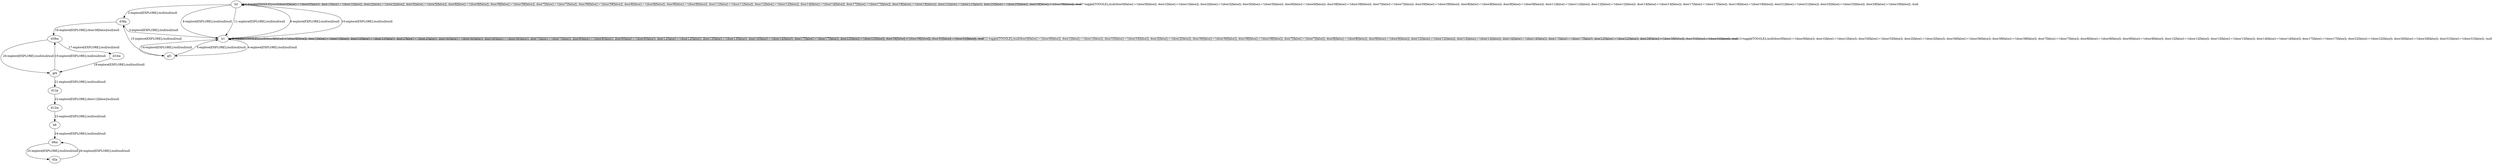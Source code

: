 # Total number of goals covered by this test: 2
# b8 --> d8m
# d8m --> d2p

digraph g {
"b2" -> "b2" [label = "1-toggle[TOGGLE];/null/door0[false]:=!(door0[false]); door1[false]:=!(door1[false]); door2[false]:=!(door2[false]); door5[false]:=!(door5[false]); door6[false]:=!(door6[false]); door38[false]:=!(door38[false]); door7[false]:=!(door7[false]); door39[false]:=!(door39[false]); door8[false]:=!(door8[false]); door9[false]:=!(door9[false]); door11[false]:=!(door11[false]); door12[false]:=!(door12[false]); door14[false]:=!(door14[false]); door17[false]:=!(door17[false]); door19[false]:=!(door19[false]); door21[false]:=!(door21[false]); door25[false]:=!(door25[false]); door29[false]:=!(door29[false]); /null"];
"b2" -> "d38p" [label = "2-explore[EXPLORE];/null/null/null"];
"d38p" -> "b1" [label = "3-explore[EXPLORE];/null/null/null"];
"b1" -> "gf1" [label = "4-explore[EXPLORE];/null/null/null"];
"gf1" -> "b1" [label = "5-explore[EXPLORE];/null/null/null"];
"b1" -> "b2" [label = "6-explore[EXPLORE];/null/null/null"];
"b2" -> "b2" [label = "7-toggle[TOGGLE];/null/door0[false]:=!(door0[false]); door1[false]:=!(door1[false]); door2[false]:=!(door2[false]); door5[false]:=!(door5[false]); door6[false]:=!(door6[false]); door38[false]:=!(door38[false]); door7[false]:=!(door7[false]); door39[false]:=!(door39[false]); door8[false]:=!(door8[false]); door9[false]:=!(door9[false]); door11[false]:=!(door11[false]); door12[false]:=!(door12[false]); door14[false]:=!(door14[false]); door17[false]:=!(door17[false]); door19[false]:=!(door19[false]); door21[false]:=!(door21[false]); door25[false]:=!(door25[false]); door29[false]:=!(door29[false]); /null"];
"b2" -> "b1" [label = "8-explore[EXPLORE];/null/null/null"];
"b1" -> "b1" [label = "9-toggle[TOGGLE];/null/door0[false]:=!(door0[false]); door1[false]:=!(door1[false]); door33[false]:=!(door33[false]); door2[false]:=!(door2[false]); door36[false]:=!(door36[false]); door38[false]:=!(door38[false]); door7[false]:=!(door7[false]); door8[false]:=!(door8[false]); door9[false]:=!(door9[false]); door12[false]:=!(door12[false]); door13[false]:=!(door13[false]); door14[false]:=!(door14[false]); door17[false]:=!(door17[false]); door22[false]:=!(door22[false]); door26[false]:=!(door26[false]); door31[false]:=!(door31[false]); /null"];
"b1" -> "b2" [label = "10-explore[EXPLORE];/null/null/null"];
"b2" -> "b1" [label = "11-explore[EXPLORE];/null/null/null"];
"b1" -> "b1" [label = "12-toggle[TOGGLE];/null/door0[false]:=!(door0[false]); door1[false]:=!(door1[false]); door33[false]:=!(door33[false]); door2[false]:=!(door2[false]); door36[false]:=!(door36[false]); door38[false]:=!(door38[false]); door7[false]:=!(door7[false]); door8[false]:=!(door8[false]); door9[false]:=!(door9[false]); door12[false]:=!(door12[false]); door13[false]:=!(door13[false]); door14[false]:=!(door14[false]); door17[false]:=!(door17[false]); door22[false]:=!(door22[false]); door26[false]:=!(door26[false]); door31[false]:=!(door31[false]); /null"];
"b1" -> "b1" [label = "13-toggle[TOGGLE];/null/door0[false]:=!(door0[false]); door1[false]:=!(door1[false]); door33[false]:=!(door33[false]); door2[false]:=!(door2[false]); door36[false]:=!(door36[false]); door38[false]:=!(door38[false]); door7[false]:=!(door7[false]); door8[false]:=!(door8[false]); door9[false]:=!(door9[false]); door12[false]:=!(door12[false]); door13[false]:=!(door13[false]); door14[false]:=!(door14[false]); door17[false]:=!(door17[false]); door22[false]:=!(door22[false]); door26[false]:=!(door26[false]); door31[false]:=!(door31[false]); /null"];
"b1" -> "gf1" [label = "14-explore[EXPLORE];/null/null/null"];
"gf1" -> "d38p" [label = "15-explore[EXPLORE];/null/null/null"];
"d38p" -> "d38m" [label = "16-explore[EXPLORE];/door38[false]/null/null"];
"d38m" -> "d33m" [label = "17-explore[EXPLORE];/null/null/null"];
"d33m" -> "gf4" [label = "18-explore[EXPLORE];/null/null/null"];
"gf4" -> "d38m" [label = "19-explore[EXPLORE];/null/null/null"];
"d38m" -> "gf4" [label = "20-explore[EXPLORE];/null/null/null"];
"gf4" -> "d12p" [label = "21-explore[EXPLORE];/null/null/null"];
"d12p" -> "d12m" [label = "22-explore[EXPLORE];/door12[false]/null/null"];
"d12m" -> "b8" [label = "23-explore[EXPLORE];/null/null/null"];
"b8" -> "d8m" [label = "24-explore[EXPLORE];/null/null/null"];
"d8m" -> "d2p" [label = "25-explore[EXPLORE];/null/null/null"];
"d2p" -> "d8m" [label = "26-explore[EXPLORE];/null/null/null"];
}